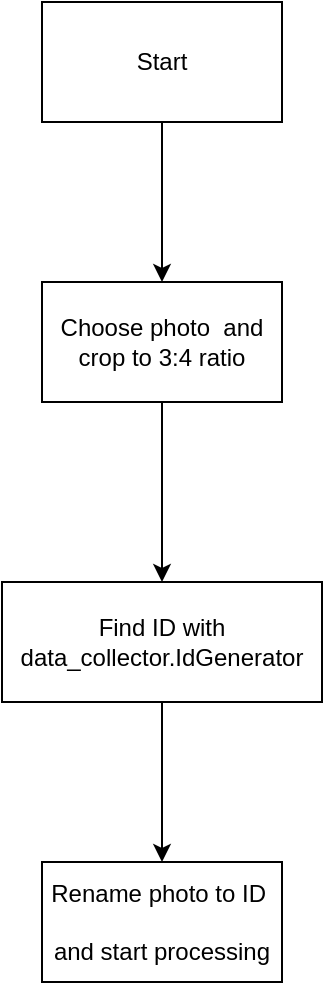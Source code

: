 <mxfile version="21.2.7" type="github">
  <diagram name="Page-1" id="w1h_QVy5O38ZsuPJZhTp">
    <mxGraphModel dx="1434" dy="796" grid="1" gridSize="10" guides="1" tooltips="1" connect="1" arrows="1" fold="1" page="1" pageScale="1" pageWidth="850" pageHeight="1100" math="0" shadow="0">
      <root>
        <mxCell id="0" />
        <mxCell id="1" parent="0" />
        <mxCell id="gHl1mEk744bZl8xdF2fX-4" value="" style="edgeStyle=orthogonalEdgeStyle;rounded=0;orthogonalLoop=1;jettySize=auto;html=1;" edge="1" parent="1" source="gHl1mEk744bZl8xdF2fX-1" target="gHl1mEk744bZl8xdF2fX-3">
          <mxGeometry relative="1" as="geometry" />
        </mxCell>
        <mxCell id="gHl1mEk744bZl8xdF2fX-1" value="Start" style="rounded=0;whiteSpace=wrap;html=1;" vertex="1" parent="1">
          <mxGeometry x="80" y="60" width="120" height="60" as="geometry" />
        </mxCell>
        <mxCell id="gHl1mEk744bZl8xdF2fX-6" value="" style="edgeStyle=orthogonalEdgeStyle;rounded=0;orthogonalLoop=1;jettySize=auto;html=1;" edge="1" parent="1" source="gHl1mEk744bZl8xdF2fX-3" target="gHl1mEk744bZl8xdF2fX-5">
          <mxGeometry relative="1" as="geometry" />
        </mxCell>
        <mxCell id="gHl1mEk744bZl8xdF2fX-3" value="Choose photo&amp;nbsp; and crop to 3:4 ratio" style="rounded=0;whiteSpace=wrap;html=1;" vertex="1" parent="1">
          <mxGeometry x="80" y="200" width="120" height="60" as="geometry" />
        </mxCell>
        <mxCell id="gHl1mEk744bZl8xdF2fX-8" value="" style="edgeStyle=orthogonalEdgeStyle;rounded=0;orthogonalLoop=1;jettySize=auto;html=1;" edge="1" parent="1" source="gHl1mEk744bZl8xdF2fX-5" target="gHl1mEk744bZl8xdF2fX-7">
          <mxGeometry relative="1" as="geometry" />
        </mxCell>
        <mxCell id="gHl1mEk744bZl8xdF2fX-5" value="Find ID with data_collector.IdGenerator" style="rounded=0;whiteSpace=wrap;html=1;" vertex="1" parent="1">
          <mxGeometry x="60" y="350" width="160" height="60" as="geometry" />
        </mxCell>
        <mxCell id="gHl1mEk744bZl8xdF2fX-7" value="Rename photo to ID&amp;nbsp;&lt;br&gt;&lt;br&gt;and start processing" style="whiteSpace=wrap;html=1;rounded=0;" vertex="1" parent="1">
          <mxGeometry x="80" y="490" width="120" height="60" as="geometry" />
        </mxCell>
      </root>
    </mxGraphModel>
  </diagram>
</mxfile>
